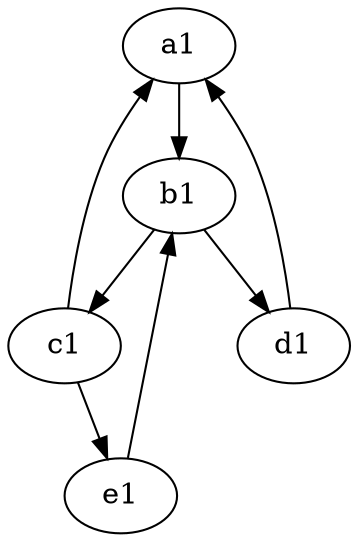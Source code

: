 digraph "3cycles-a1b1c1d1e1" {
name="3cycles-a1b1c1d1e1"
node [type=tmsg]
edge [type=xy]
a1 -> b1 -> c1 -> a1
b1 -> d1 -> a1 
c1 -> e1 -> b1
}
